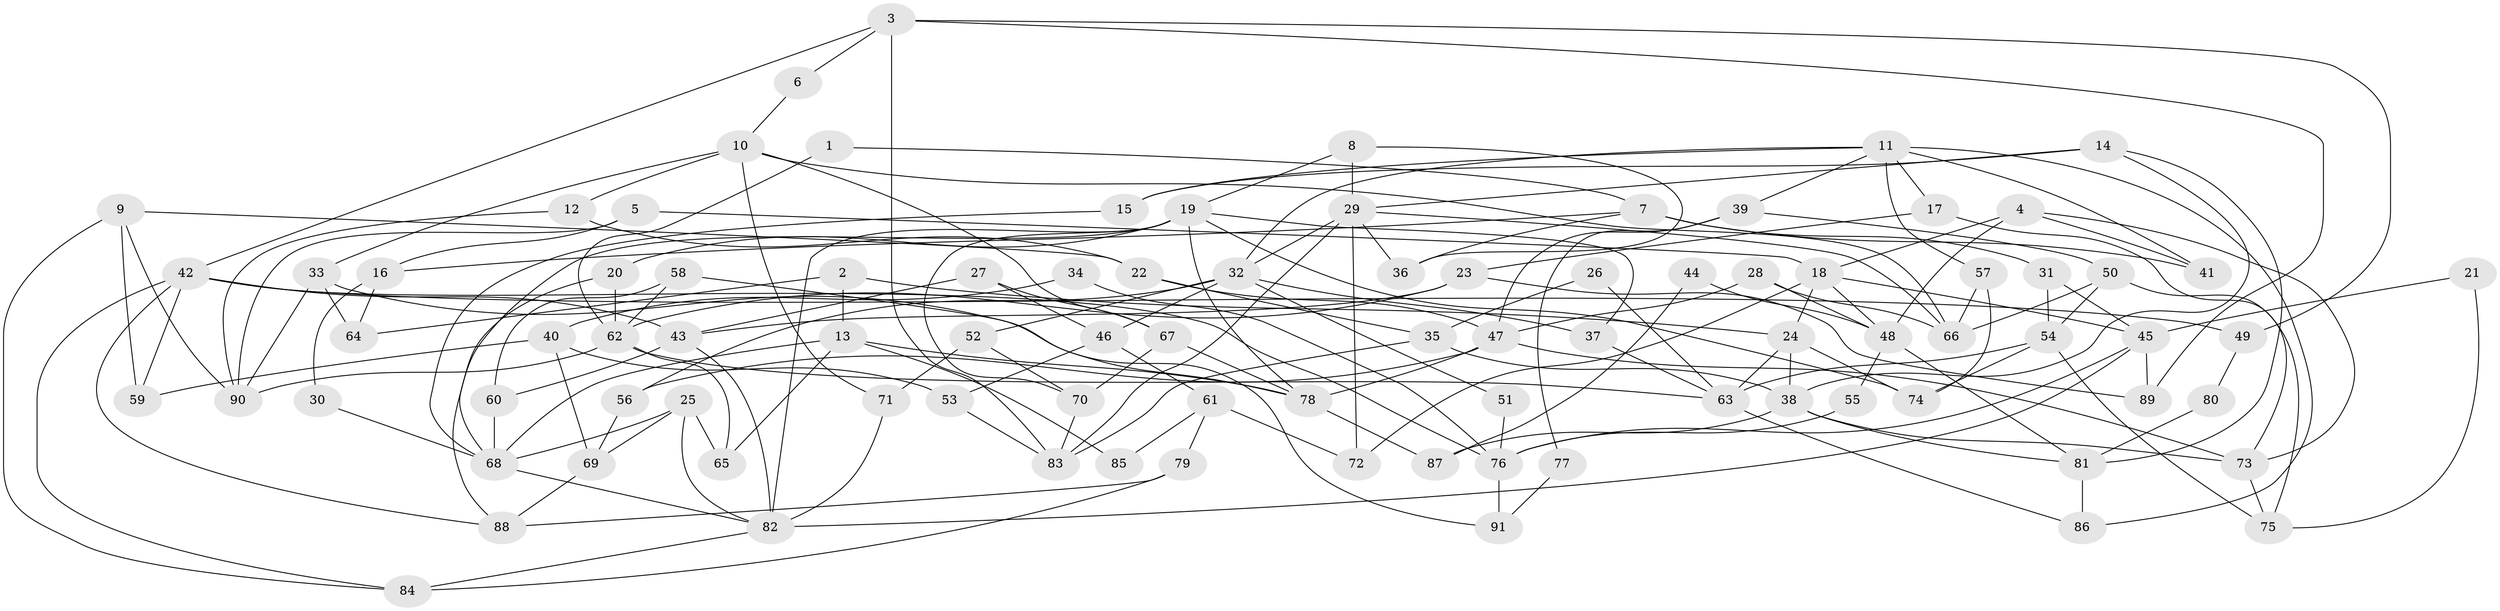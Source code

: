 // Generated by graph-tools (version 1.1) at 2025/35/03/09/25 02:35:56]
// undirected, 91 vertices, 182 edges
graph export_dot {
graph [start="1"]
  node [color=gray90,style=filled];
  1;
  2;
  3;
  4;
  5;
  6;
  7;
  8;
  9;
  10;
  11;
  12;
  13;
  14;
  15;
  16;
  17;
  18;
  19;
  20;
  21;
  22;
  23;
  24;
  25;
  26;
  27;
  28;
  29;
  30;
  31;
  32;
  33;
  34;
  35;
  36;
  37;
  38;
  39;
  40;
  41;
  42;
  43;
  44;
  45;
  46;
  47;
  48;
  49;
  50;
  51;
  52;
  53;
  54;
  55;
  56;
  57;
  58;
  59;
  60;
  61;
  62;
  63;
  64;
  65;
  66;
  67;
  68;
  69;
  70;
  71;
  72;
  73;
  74;
  75;
  76;
  77;
  78;
  79;
  80;
  81;
  82;
  83;
  84;
  85;
  86;
  87;
  88;
  89;
  90;
  91;
  1 -- 7;
  1 -- 62;
  2 -- 64;
  2 -- 24;
  2 -- 13;
  3 -- 42;
  3 -- 89;
  3 -- 6;
  3 -- 49;
  3 -- 83;
  4 -- 48;
  4 -- 73;
  4 -- 18;
  4 -- 41;
  5 -- 90;
  5 -- 18;
  5 -- 16;
  6 -- 10;
  7 -- 36;
  7 -- 31;
  7 -- 16;
  7 -- 41;
  8 -- 19;
  8 -- 29;
  8 -- 36;
  9 -- 90;
  9 -- 84;
  9 -- 22;
  9 -- 59;
  10 -- 66;
  10 -- 71;
  10 -- 12;
  10 -- 33;
  10 -- 67;
  11 -- 41;
  11 -- 86;
  11 -- 15;
  11 -- 17;
  11 -- 32;
  11 -- 39;
  11 -- 57;
  12 -- 22;
  12 -- 90;
  13 -- 78;
  13 -- 65;
  13 -- 68;
  13 -- 85;
  14 -- 15;
  14 -- 81;
  14 -- 29;
  14 -- 38;
  15 -- 68;
  16 -- 30;
  16 -- 64;
  17 -- 73;
  17 -- 23;
  18 -- 24;
  18 -- 45;
  18 -- 48;
  18 -- 72;
  19 -- 68;
  19 -- 70;
  19 -- 20;
  19 -- 37;
  19 -- 74;
  19 -- 78;
  19 -- 82;
  20 -- 88;
  20 -- 62;
  21 -- 75;
  21 -- 45;
  22 -- 35;
  22 -- 47;
  23 -- 62;
  23 -- 43;
  23 -- 89;
  24 -- 74;
  24 -- 63;
  24 -- 38;
  25 -- 65;
  25 -- 82;
  25 -- 68;
  25 -- 69;
  26 -- 35;
  26 -- 63;
  27 -- 43;
  27 -- 67;
  27 -- 46;
  28 -- 47;
  28 -- 66;
  28 -- 48;
  29 -- 32;
  29 -- 36;
  29 -- 66;
  29 -- 72;
  29 -- 83;
  30 -- 68;
  31 -- 45;
  31 -- 54;
  32 -- 56;
  32 -- 37;
  32 -- 46;
  32 -- 51;
  32 -- 52;
  33 -- 78;
  33 -- 64;
  33 -- 90;
  34 -- 76;
  34 -- 40;
  35 -- 83;
  35 -- 38;
  37 -- 63;
  38 -- 73;
  38 -- 81;
  38 -- 87;
  39 -- 47;
  39 -- 50;
  39 -- 77;
  40 -- 53;
  40 -- 59;
  40 -- 69;
  42 -- 43;
  42 -- 84;
  42 -- 49;
  42 -- 59;
  42 -- 76;
  42 -- 88;
  43 -- 82;
  43 -- 60;
  44 -- 48;
  44 -- 87;
  45 -- 82;
  45 -- 76;
  45 -- 89;
  46 -- 53;
  46 -- 61;
  47 -- 73;
  47 -- 56;
  47 -- 78;
  48 -- 55;
  48 -- 81;
  49 -- 80;
  50 -- 66;
  50 -- 54;
  50 -- 75;
  51 -- 76;
  52 -- 70;
  52 -- 71;
  53 -- 83;
  54 -- 63;
  54 -- 74;
  54 -- 75;
  55 -- 76;
  56 -- 69;
  57 -- 74;
  57 -- 66;
  58 -- 62;
  58 -- 60;
  58 -- 91;
  60 -- 68;
  61 -- 72;
  61 -- 79;
  61 -- 85;
  62 -- 90;
  62 -- 63;
  62 -- 65;
  63 -- 86;
  67 -- 78;
  67 -- 70;
  68 -- 82;
  69 -- 88;
  70 -- 83;
  71 -- 82;
  73 -- 75;
  76 -- 91;
  77 -- 91;
  78 -- 87;
  79 -- 88;
  79 -- 84;
  80 -- 81;
  81 -- 86;
  82 -- 84;
}
